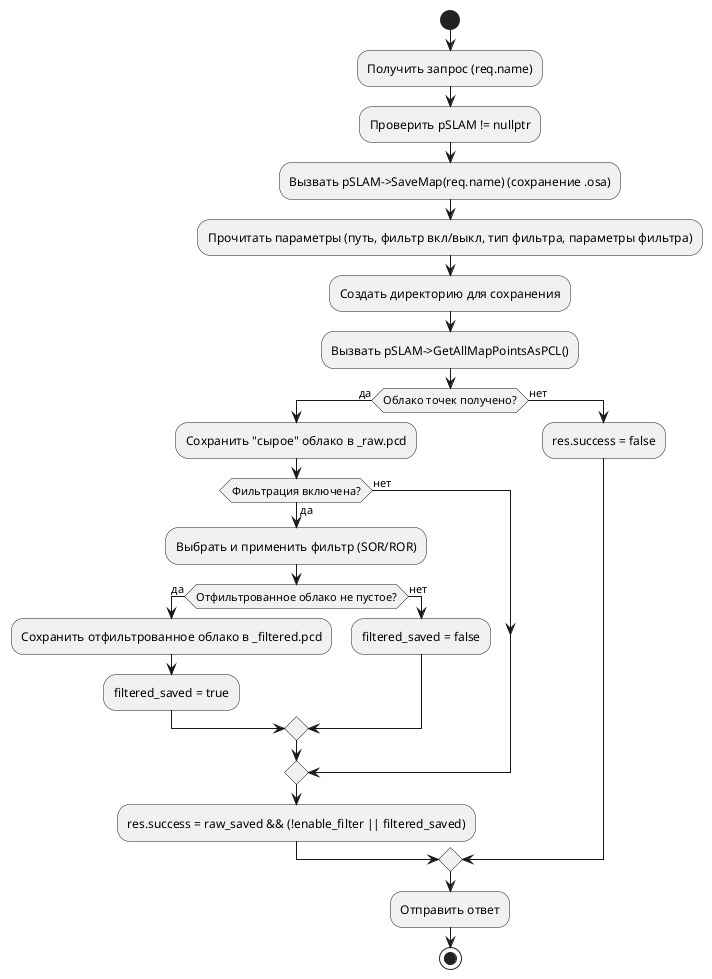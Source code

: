 @startuml
start
:Получить запрос (req.name);
:Проверить pSLAM != nullptr;
:Вызвать pSLAM->SaveMap(req.name) (сохранение .osa);
:Прочитать параметры (путь, фильтр вкл/выкл, тип фильтра, параметры фильтра);
:Создать директорию для сохранения;
:Вызвать pSLAM->GetAllMapPointsAsPCL();
if (Облако точек получено?) then (да)
  :Сохранить "сырое" облако в _raw.pcd;
  if (Фильтрация включена?) then (да)
   :Выбрать и применить фильтр (SOR/ROR);
   if (Отфильтрованное облако не пустое?) then (да)
     :Сохранить отфильтрованное облако в _filtered.pcd;
     :filtered_saved = true;
   else (нет)
     :filtered_saved = false;
   endif
  else (нет)
  endif
  :res.success = raw_saved && (!enable_filter || filtered_saved);
else (нет)
  :res.success = false;
endif
:Отправить ответ;
stop

@enduml